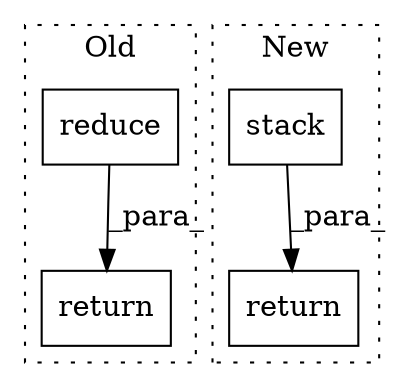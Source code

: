 digraph G {
subgraph cluster0 {
1 [label="reduce" a="32" s="15244,15284" l="7,1" shape="box"];
4 [label="return" a="41" s="15237" l="7" shape="box"];
label = "Old";
style="dotted";
}
subgraph cluster1 {
2 [label="stack" a="32" s="15246,15258" l="6,1" shape="box"];
3 [label="return" a="41" s="15222" l="7" shape="box"];
label = "New";
style="dotted";
}
1 -> 4 [label="_para_"];
2 -> 3 [label="_para_"];
}